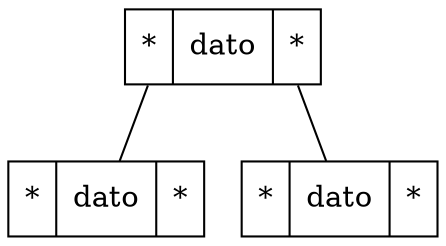 graph Tree {
    rankdir=TB;
    splines=polyline;
    node [shape=record];

    R [label= "{{<left>*|dato|<right>*}}"];
    A [label= "{{<left>*|dato|<right>*}}"];
    B [label= "{{<left>*|dato|<right>*}}"];

    R:left -- A;
    R:right -- B;
}
